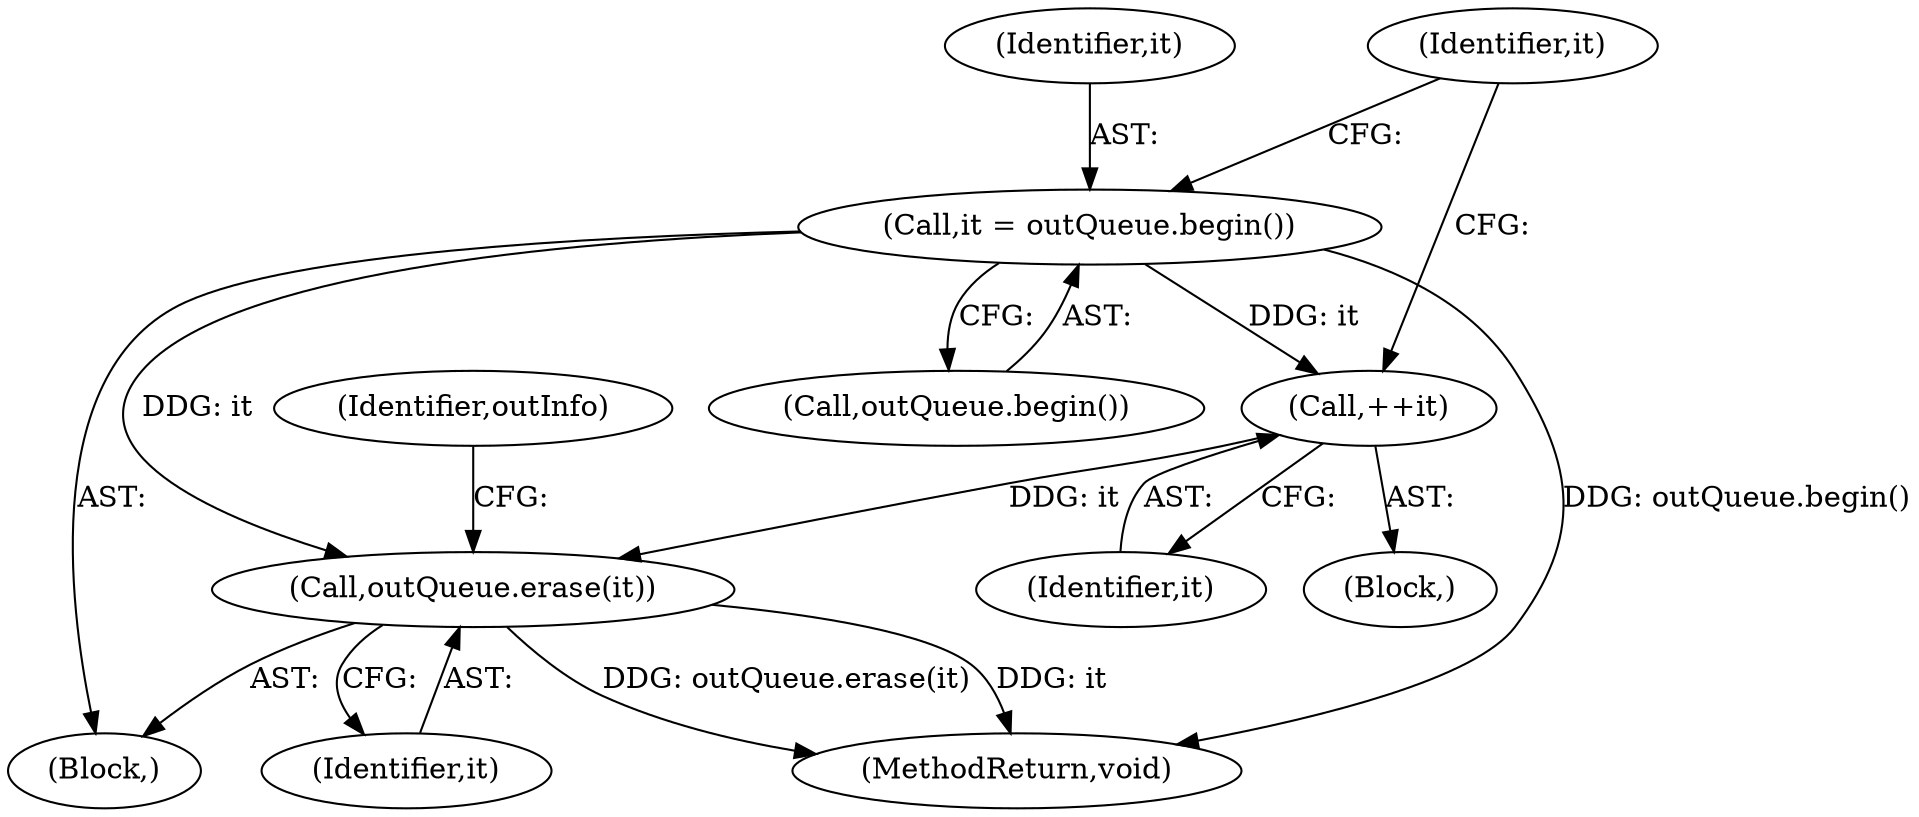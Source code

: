 digraph "0_Android_d4271b792bdad85a80e2b83ab34c4b30b74f53ec@pointer" {
"1000680" [label="(Call,it = outQueue.begin())"];
"1000691" [label="(Call,++it)"];
"1000703" [label="(Call,outQueue.erase(it))"];
"1000691" [label="(Call,++it)"];
"1000703" [label="(Call,outQueue.erase(it))"];
"1000682" [label="(Call,outQueue.begin())"];
"1000681" [label="(Identifier,it)"];
"1000690" [label="(Block,)"];
"1000715" [label="(MethodReturn,void)"];
"1000129" [label="(Block,)"];
"1000692" [label="(Identifier,it)"];
"1000687" [label="(Identifier,it)"];
"1000680" [label="(Call,it = outQueue.begin())"];
"1000704" [label="(Identifier,it)"];
"1000706" [label="(Identifier,outInfo)"];
"1000680" -> "1000129"  [label="AST: "];
"1000680" -> "1000682"  [label="CFG: "];
"1000681" -> "1000680"  [label="AST: "];
"1000682" -> "1000680"  [label="AST: "];
"1000687" -> "1000680"  [label="CFG: "];
"1000680" -> "1000715"  [label="DDG: outQueue.begin()"];
"1000680" -> "1000691"  [label="DDG: it"];
"1000680" -> "1000703"  [label="DDG: it"];
"1000691" -> "1000690"  [label="AST: "];
"1000691" -> "1000692"  [label="CFG: "];
"1000692" -> "1000691"  [label="AST: "];
"1000687" -> "1000691"  [label="CFG: "];
"1000691" -> "1000703"  [label="DDG: it"];
"1000703" -> "1000129"  [label="AST: "];
"1000703" -> "1000704"  [label="CFG: "];
"1000704" -> "1000703"  [label="AST: "];
"1000706" -> "1000703"  [label="CFG: "];
"1000703" -> "1000715"  [label="DDG: outQueue.erase(it)"];
"1000703" -> "1000715"  [label="DDG: it"];
}
